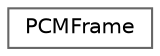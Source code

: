 digraph "类继承关系图"
{
 // LATEX_PDF_SIZE
  bgcolor="transparent";
  edge [fontname=Helvetica,fontsize=10,labelfontname=Helvetica,labelfontsize=10];
  node [fontname=Helvetica,fontsize=10,shape=box,height=0.2,width=0.4];
  rankdir="LR";
  Node0 [id="Node000000",label="PCMFrame",height=0.2,width=0.4,color="grey40", fillcolor="white", style="filled",URL="$class_p_c_m_frame.html",tooltip="管理 PCM 音频帧的类"];
}
